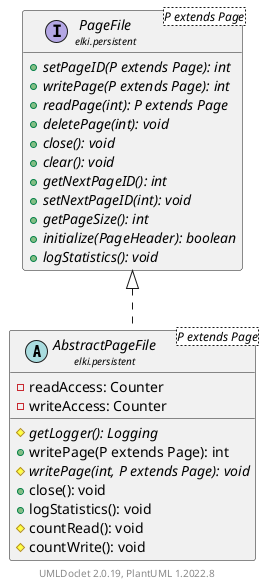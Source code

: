 @startuml
    remove .*\.(Instance|Par|Parameterizer|Factory)$
    set namespaceSeparator none
    hide empty fields
    hide empty methods

    abstract class "<size:14>AbstractPageFile\n<size:10>elki.persistent" as elki.persistent.AbstractPageFile<P extends Page> [[AbstractPageFile.html]] {
        -readAccess: Counter
        -writeAccess: Counter
        {abstract} #getLogger(): Logging
        +writePage(P extends Page): int
        {abstract} #writePage(int, P extends Page): void
        +close(): void
        +logStatistics(): void
        #countRead(): void
        #countWrite(): void
    }

    interface "<size:14>PageFile\n<size:10>elki.persistent" as elki.persistent.PageFile<P extends Page> [[PageFile.html]] {
        {abstract} +setPageID(P extends Page): int
        {abstract} +writePage(P extends Page): int
        {abstract} +readPage(int): P extends Page
        {abstract} +deletePage(int): void
        {abstract} +close(): void
        {abstract} +clear(): void
        {abstract} +getNextPageID(): int
        {abstract} +setNextPageID(int): void
        {abstract} +getPageSize(): int
        {abstract} +initialize(PageHeader): boolean
        {abstract} +logStatistics(): void
    }

    elki.persistent.PageFile <|.. elki.persistent.AbstractPageFile

    center footer UMLDoclet 2.0.19, PlantUML 1.2022.8
@enduml
